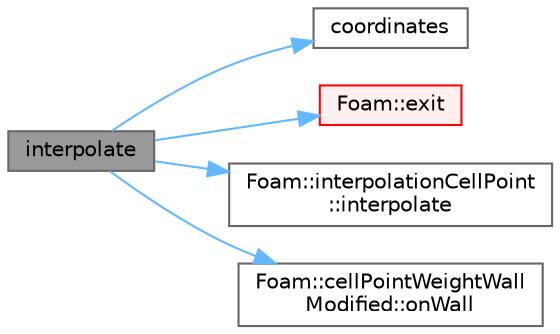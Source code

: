 digraph "interpolate"
{
 // LATEX_PDF_SIZE
  bgcolor="transparent";
  edge [fontname=Helvetica,fontsize=10,labelfontname=Helvetica,labelfontsize=10];
  node [fontname=Helvetica,fontsize=10,shape=box,height=0.2,width=0.4];
  rankdir="LR";
  Node1 [id="Node000001",label="interpolate",height=0.2,width=0.4,color="gray40", fillcolor="grey60", style="filled", fontcolor="black",tooltip=" "];
  Node1 -> Node2 [id="edge1_Node000001_Node000002",color="steelblue1",style="solid",tooltip=" "];
  Node2 [id="Node000002",label="coordinates",height=0.2,width=0.4,color="grey40", fillcolor="white", style="filled",URL="$createSolidFields_8H.html#a000eb1405d7c68b904a6d7538126daa8",tooltip=" "];
  Node1 -> Node3 [id="edge2_Node000001_Node000003",color="steelblue1",style="solid",tooltip=" "];
  Node3 [id="Node000003",label="Foam::exit",height=0.2,width=0.4,color="red", fillcolor="#FFF0F0", style="filled",URL="$namespaceFoam.html#ae0529b088aefc9f83b89dce5c31fda64",tooltip=" "];
  Node1 -> Node5 [id="edge3_Node000001_Node000005",color="steelblue1",style="solid",tooltip=" "];
  Node5 [id="Node000005",label="Foam::interpolationCellPoint\l::interpolate",height=0.2,width=0.4,color="grey40", fillcolor="white", style="filled",URL="$classFoam_1_1interpolationCellPoint.html#a220a48bd7fa710760bbef84f28a7b67f",tooltip=" "];
  Node1 -> Node6 [id="edge4_Node000001_Node000006",color="steelblue1",style="solid",tooltip=" "];
  Node6 [id="Node000006",label="Foam::cellPointWeightWall\lModified::onWall",height=0.2,width=0.4,color="grey40", fillcolor="white", style="filled",URL="$classFoam_1_1cellPointWeightWallModified.html#ae52204a84c6e7a90f456a8945a623f98",tooltip=" "];
}
